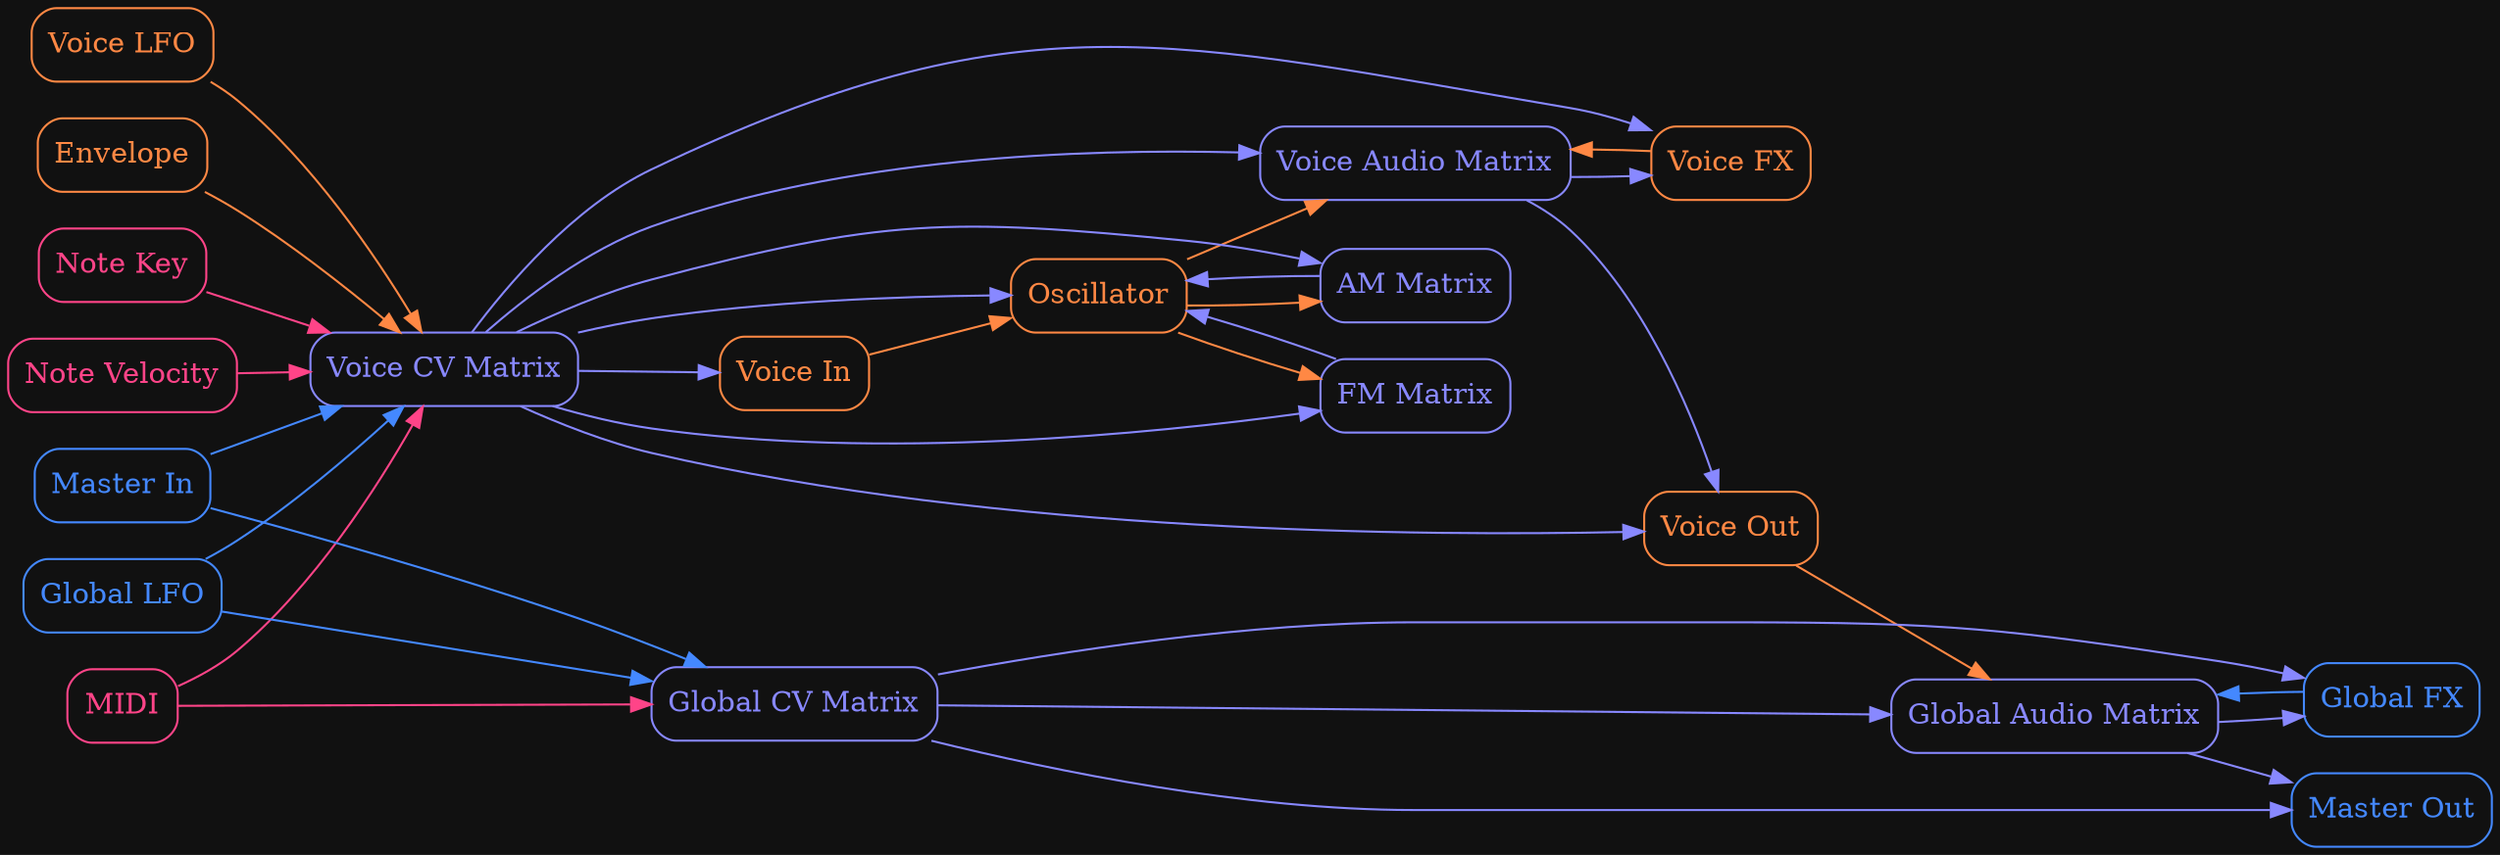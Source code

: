 digraph Synth {
  rankdir="LR";
  bgcolor="#111111";

  comment="External Nodes"
  "MIDI" [shape="rect", style="rounded", color="#FF4488", fontcolor="#FF4488"]
  "Note Key" [shape="rect", style="rounded", color="#FF4488", fontcolor="#FF4488"]
  "Note Velocity" [shape="rect", style="rounded", color="#FF4488", fontcolor="#FF4488"]

  comment="Global Nodes"
  "Global FX" [shape="rect", style="rounded", color="#4488FF", fontcolor="#4488FF"]
  "Master Out" [shape="rect", style="rounded", color="#4488FF", fontcolor="#4488FF"]
  "Master In" [shape="rect", style="rounded", color="#4488FF", fontcolor="#4488FF"]
  "Global LFO" [shape="rect", style="rounded", color="#4488FF", fontcolor="#4488FF"]

  comment="Voice Nodes"
  "Oscillator" [shape="rect", style="rounded", color="#FF8844", fontcolor="#FF8844"]
  "Voice FX" [shape="rect", style="rounded", color="#FF8844", fontcolor="#FF8844"]
  "Voice Out" [shape="rect", style="rounded", color="#FF8844", fontcolor="#FF8844"]
  "Voice In" [shape="rect", style="rounded", color="#FF8844", fontcolor="#FF8844"]
  "Voice LFO" [shape="rect", style="rounded", color="#FF8844", fontcolor="#FF8844"]
  "Envelope" [shape="rect", style="rounded", color="#FF8844", fontcolor="#FF8844"]

  comment="Matrix Nodes"
  "AM Matrix" [shape="rect", style="rounded", color="#8888FF", fontcolor="#8888FF"]
  "FM Matrix" [shape="rect", style="rounded", color="#8888FF", fontcolor="#8888FF"]
  "Voice CV Matrix" [shape="rect", style="rounded", color="#8888FF", fontcolor="#8888FF"]
  "Voice Audio Matrix" [shape="rect", style="rounded", color="#8888FF", fontcolor="#8888FF"]
  "Global CV Matrix" [shape="rect", style="rounded", color="#8888FF", fontcolor="#8888FF"]
  "Global Audio Matrix" [shape="rect", style="rounded", color="#8888FF", fontcolor="#8888FF"]

  comment="External edges"
  "MIDI" -> "Voice CV Matrix" [color="#FF4488"]
  "MIDI" -> "Global CV Matrix" [color="#FF4488"]
  "Note Key" -> "Voice CV Matrix" [color="#FF4488"]
  "Note Velocity" -> "Voice CV Matrix" [color="#FF4488"]

  comment="Voice edges"
  "Oscillator" -> "AM Matrix" [color="#FF8844"]
  "Oscillator" -> "FM Matrix" [color="#FF8844"]
  "Oscillator" -> "Voice Audio Matrix" [color="#FF8844"]
  "Voice FX" -> "Voice Audio Matrix" [color="#FF8844"]
  "Voice Out" -> "Global Audio Matrix" [color="#FF8844"]
  "Envelope" -> "Voice CV Matrix" [color="#FF8844"]
  "Voice LFO" -> "Voice CV Matrix" [color="#FF8844"]
  "Voice In" -> "Oscillator" [color="#FF8844"]

  comment="Global edges"
  "Master In" -> "Global CV Matrix" [color="#4488FF"]
  "Global LFO" -> "Global CV Matrix" [color="#4488FF"]
  "Master In" -> "Voice CV Matrix" [color="#4488FF"]
  "Global LFO" -> "Voice CV Matrix" [color="#4488FF"]
  "Global FX" -> "Global Audio Matrix" [color="#4488FF"]

  comment="Matrix edges"
  "AM Matrix" -> "Oscillator" [color="#8888FF"]
  "FM Matrix" -> "Oscillator" [color="#8888FF"]
  "Voice Audio Matrix" -> "Voice FX" [color="#8888FF"]
  "Voice Audio Matrix" -> "Voice Out" [color="#8888FF"]
  "Global Audio Matrix" -> "Global FX" [color="#8888FF"]
  "Global Audio Matrix" -> "Master Out" [color="#8888FF"]
  "Voice CV Matrix" -> "Voice In" [color="#8888FF"]
  "Voice CV Matrix" -> "Oscillator" [color="#8888FF"]
  "Voice CV Matrix" -> "AM Matrix" [color="#8888FF"]
  "Voice CV Matrix" -> "FM Matrix" [color="#8888FF"]
  "Voice CV Matrix" -> "Voice FX" [color="#8888FF"]
  "Voice CV Matrix" -> "Voice Audio Matrix" [color="#8888FF"]
  "Voice CV Matrix" -> "Voice Out" [color="#8888FF"]
  "Global CV Matrix" -> "Master Out" [color="#8888FF"]
  "Global CV Matrix" -> "Global FX" [color="#8888FF"]
  "Global CV Matrix" -> "Global Audio Matrix" [color="#8888FF"]
}